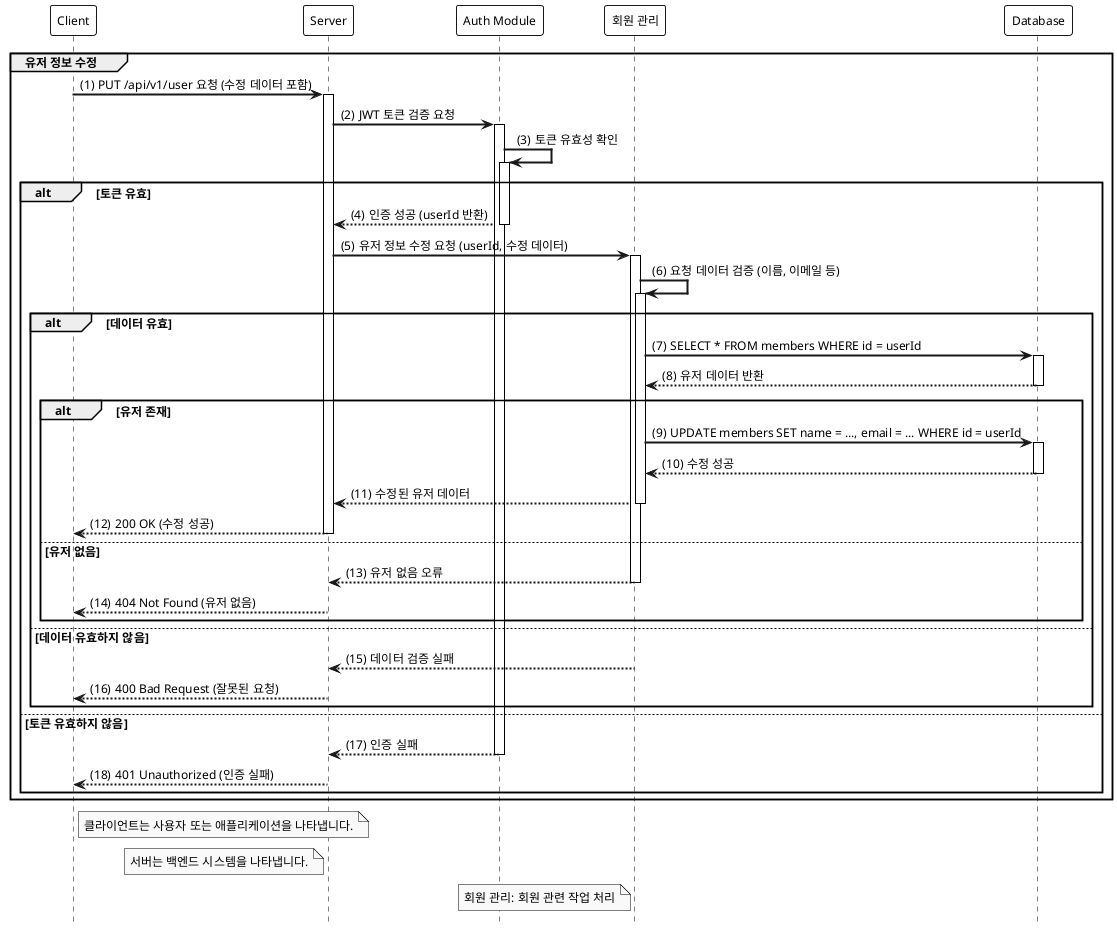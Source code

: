 @startuml

hide footbox
autoactivate on

' 스타일 설정
skinparam monochrome true
skinparam shadowing false
skinparam defaultFontSize 12
skinparam defaultFontName Arial
skinparam activityBackgroundColor #EFEFEF
skinparam activityBorderColor #CCCCCC
skinparam sequenceArrowThickness 2
skinparam sequenceParticipantBorderThickness 1
skinparam sequenceParticipantBackgroundColor #FFFFFF
skinparam sequenceLifeLineBorderColor #000000
skinparam sequenceLifeLineBackgroundColor #FFFFFF
skinparam noteBackgroundColor #FFFFCC
skinparam noteBorderColor #000000

participant "Client" as C
participant "Server" as S
participant "Auth Module" as AM
participant "회원 관리" as MM
participant "Database" as DB

group 유저 정보 수정
    autonumber 1 "(0)"
    C -> S: PUT /api/v1/user 요청 (수정 데이터 포함)
    S -> AM: JWT 토큰 검증 요청
    AM -> AM: 토큰 유효성 확인
    alt 토큰 유효
        AM --> S: 인증 성공 (userId 반환)
        S -> MM: 유저 정보 수정 요청 (userId, 수정 데이터)
        MM -> MM: 요청 데이터 검증 (이름, 이메일 등)
        alt 데이터 유효
            MM -> DB: SELECT * FROM members WHERE id = userId
            DB --> MM: 유저 데이터 반환
            alt 유저 존재
                MM -> DB: UPDATE members SET name = ..., email = ... WHERE id = userId
                DB --> MM: 수정 성공
                MM --> S: 수정된 유저 데이터
                S --> C: 200 OK (수정 성공)
            else 유저 없음
                MM --> S: 유저 없음 오류
                S --> C: 404 Not Found (유저 없음)
            end
        else 데이터 유효하지 않음
            MM --> S: 데이터 검증 실패
            S --> C: 400 Bad Request (잘못된 요청)
        end
    else 토큰 유효하지 않음
        AM --> S: 인증 실패
        S --> C: 401 Unauthorized (인증 실패)
    end
end

note right of C: 클라이언트는 사용자 또는 애플리케이션을 나타냅니다.
note left of S: 서버는 백엔드 시스템을 나타냅니다.
note left of MM: 회원 관리: 회원 관련 작업 처리

@enduml